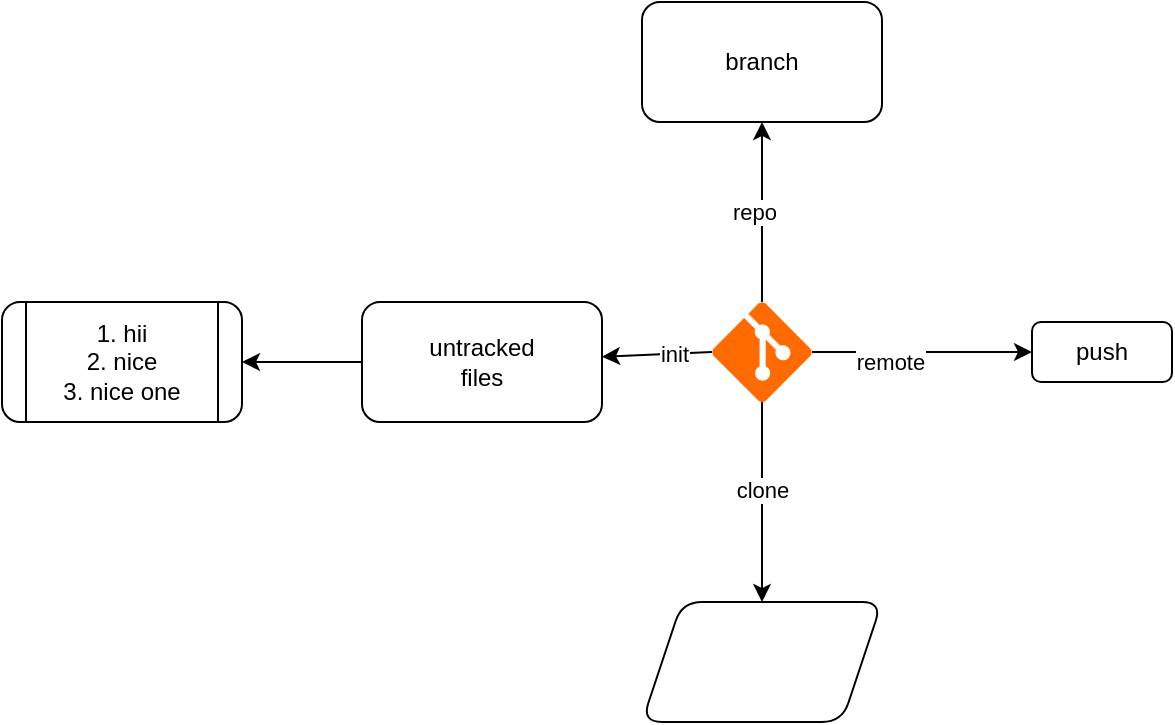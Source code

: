 <mxfile>
    <diagram id="t2jrKLKRC3KNHMHjOV-I" name="Page-1">
        <mxGraphModel dx="1647" dy="493" grid="1" gridSize="10" guides="1" tooltips="1" connect="1" arrows="1" fold="1" page="1" pageScale="1" pageWidth="850" pageHeight="1100" background="none" math="0" shadow="0">
            <root>
                <mxCell id="0"/>
                <mxCell id="1" parent="0"/>
                <mxCell id="6" value="" style="html=1;exitX=0.5;exitY=1;exitDx=0;exitDy=0;exitPerimeter=0;" parent="1" source="30" target="5" edge="1">
                    <mxGeometry relative="1" as="geometry">
                        <mxPoint x="290" y="348.75" as="sourcePoint"/>
                    </mxGeometry>
                </mxCell>
                <mxCell id="15" value="clone" style="edgeLabel;html=1;align=center;verticalAlign=middle;resizable=0;points=[];" parent="6" vertex="1" connectable="0">
                    <mxGeometry x="-0.12" relative="1" as="geometry">
                        <mxPoint as="offset"/>
                    </mxGeometry>
                </mxCell>
                <mxCell id="8" value="" style="edgeStyle=none;html=1;textShadow=1;exitX=1;exitY=0.5;exitDx=0;exitDy=0;exitPerimeter=0;" parent="1" source="30" target="7" edge="1">
                    <mxGeometry relative="1" as="geometry">
                        <mxPoint x="313.75" y="325" as="sourcePoint"/>
                    </mxGeometry>
                </mxCell>
                <mxCell id="16" value="remote&lt;div&gt;&lt;br&gt;&lt;/div&gt;" style="edgeLabel;html=1;align=center;verticalAlign=middle;resizable=0;points=[];" parent="8" vertex="1" connectable="0">
                    <mxGeometry x="-0.301" y="-1" relative="1" as="geometry">
                        <mxPoint y="11" as="offset"/>
                    </mxGeometry>
                </mxCell>
                <mxCell id="12" value="" style="edgeStyle=none;html=1;exitX=0.5;exitY=0;exitDx=0;exitDy=0;exitPerimeter=0;" parent="1" source="30" target="11" edge="1">
                    <mxGeometry relative="1" as="geometry">
                        <mxPoint x="290" y="290" as="sourcePoint"/>
                    </mxGeometry>
                </mxCell>
                <mxCell id="13" value="repo" style="edgeLabel;html=1;align=center;verticalAlign=middle;resizable=0;points=[];" parent="12" vertex="1" connectable="0">
                    <mxGeometry x="-0.005" y="4" relative="1" as="geometry">
                        <mxPoint as="offset"/>
                    </mxGeometry>
                </mxCell>
                <mxCell id="25" value="" style="edgeStyle=none;html=1;exitX=0;exitY=0.5;exitDx=0;exitDy=0;exitPerimeter=0;" parent="1" source="30" target="22" edge="1">
                    <mxGeometry relative="1" as="geometry">
                        <mxPoint x="266.25" y="325.848" as="sourcePoint"/>
                    </mxGeometry>
                </mxCell>
                <mxCell id="26" value="init" style="edgeLabel;html=1;align=center;verticalAlign=middle;resizable=0;points=[];" parent="25" vertex="1" connectable="0">
                    <mxGeometry x="-0.3" y="-1" relative="1" as="geometry">
                        <mxPoint y="1" as="offset"/>
                    </mxGeometry>
                </mxCell>
                <mxCell id="5" value="" style="shape=parallelogram;perimeter=parallelogramPerimeter;whiteSpace=wrap;html=1;fixedSize=1;rounded=1;" parent="1" vertex="1">
                    <mxGeometry x="230" y="450" width="120" height="60" as="geometry"/>
                </mxCell>
                <mxCell id="7" value="push" style="whiteSpace=wrap;html=1;rounded=1;gradientColor=none;strokeColor=default;" parent="1" vertex="1">
                    <mxGeometry x="425" y="310" width="70" height="30" as="geometry"/>
                </mxCell>
                <mxCell id="9" value="1. hii&lt;div&gt;2. nice&lt;/div&gt;&lt;div&gt;3. nice one&lt;/div&gt;" style="shape=process;whiteSpace=wrap;html=1;backgroundOutline=1;rounded=1;" parent="1" vertex="1">
                    <mxGeometry x="-90" y="300" width="120" height="60" as="geometry"/>
                </mxCell>
                <mxCell id="11" value="branch" style="whiteSpace=wrap;html=1;rounded=1;" parent="1" vertex="1">
                    <mxGeometry x="230" y="150" width="120" height="60" as="geometry"/>
                </mxCell>
                <mxCell id="24" value="" style="edgeStyle=none;html=1;" parent="1" source="22" target="9" edge="1">
                    <mxGeometry relative="1" as="geometry"/>
                </mxCell>
                <mxCell id="22" value="untracked&lt;div&gt;files&lt;/div&gt;" style="whiteSpace=wrap;html=1;rounded=1;" parent="1" vertex="1">
                    <mxGeometry x="90" y="300" width="120" height="60" as="geometry"/>
                </mxCell>
                <mxCell id="30" value="" style="verticalLabelPosition=bottom;html=1;verticalAlign=top;align=center;strokeColor=none;fillColor=#FF6B00;shape=mxgraph.azure.git_repository;" parent="1" vertex="1">
                    <mxGeometry x="265" y="300" width="50" height="50" as="geometry"/>
                </mxCell>
            </root>
        </mxGraphModel>
    </diagram>
</mxfile>